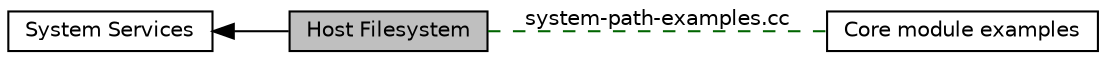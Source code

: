 digraph "Host Filesystem"
{
  edge [fontname="Helvetica",fontsize="10",labelfontname="Helvetica",labelfontsize="10"];
  node [fontname="Helvetica",fontsize="10",shape=box];
  rankdir=LR;
  Node1 [label="Host Filesystem",height=0.2,width=0.4,color="black", fillcolor="grey75", style="filled", fontcolor="black",tooltip="Encapsulate OS-specific functions to manipulate file and directory paths."];
  Node3 [label="Core module examples",height=0.2,width=0.4,color="black", fillcolor="white", style="filled",URL="$group__core-examples.html",tooltip="Programs which illustrate use of core module functionality."];
  Node2 [label="System Services",height=0.2,width=0.4,color="black", fillcolor="white", style="filled",URL="$group__system.html",tooltip="System-independent interfaces to operating system services: files system, threading,..."];
  Node2->Node1 [shape=plaintext, dir="back", style="solid"];
  Node1->Node3 [shape=plaintext, label="system-path-examples.cc", color="darkgreen", dir="none", style="dashed"];
}
